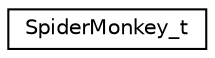 digraph "Graphical Class Hierarchy"
{
 // LATEX_PDF_SIZE
  edge [fontname="Helvetica",fontsize="10",labelfontname="Helvetica",labelfontsize="10"];
  node [fontname="Helvetica",fontsize="10",shape=record];
  rankdir="LR";
  Node0 [label="SpiderMonkey_t",height=0.2,width=0.4,color="black", fillcolor="white", style="filled",URL="$structSpiderMonkey__t.html",tooltip=" "];
}
